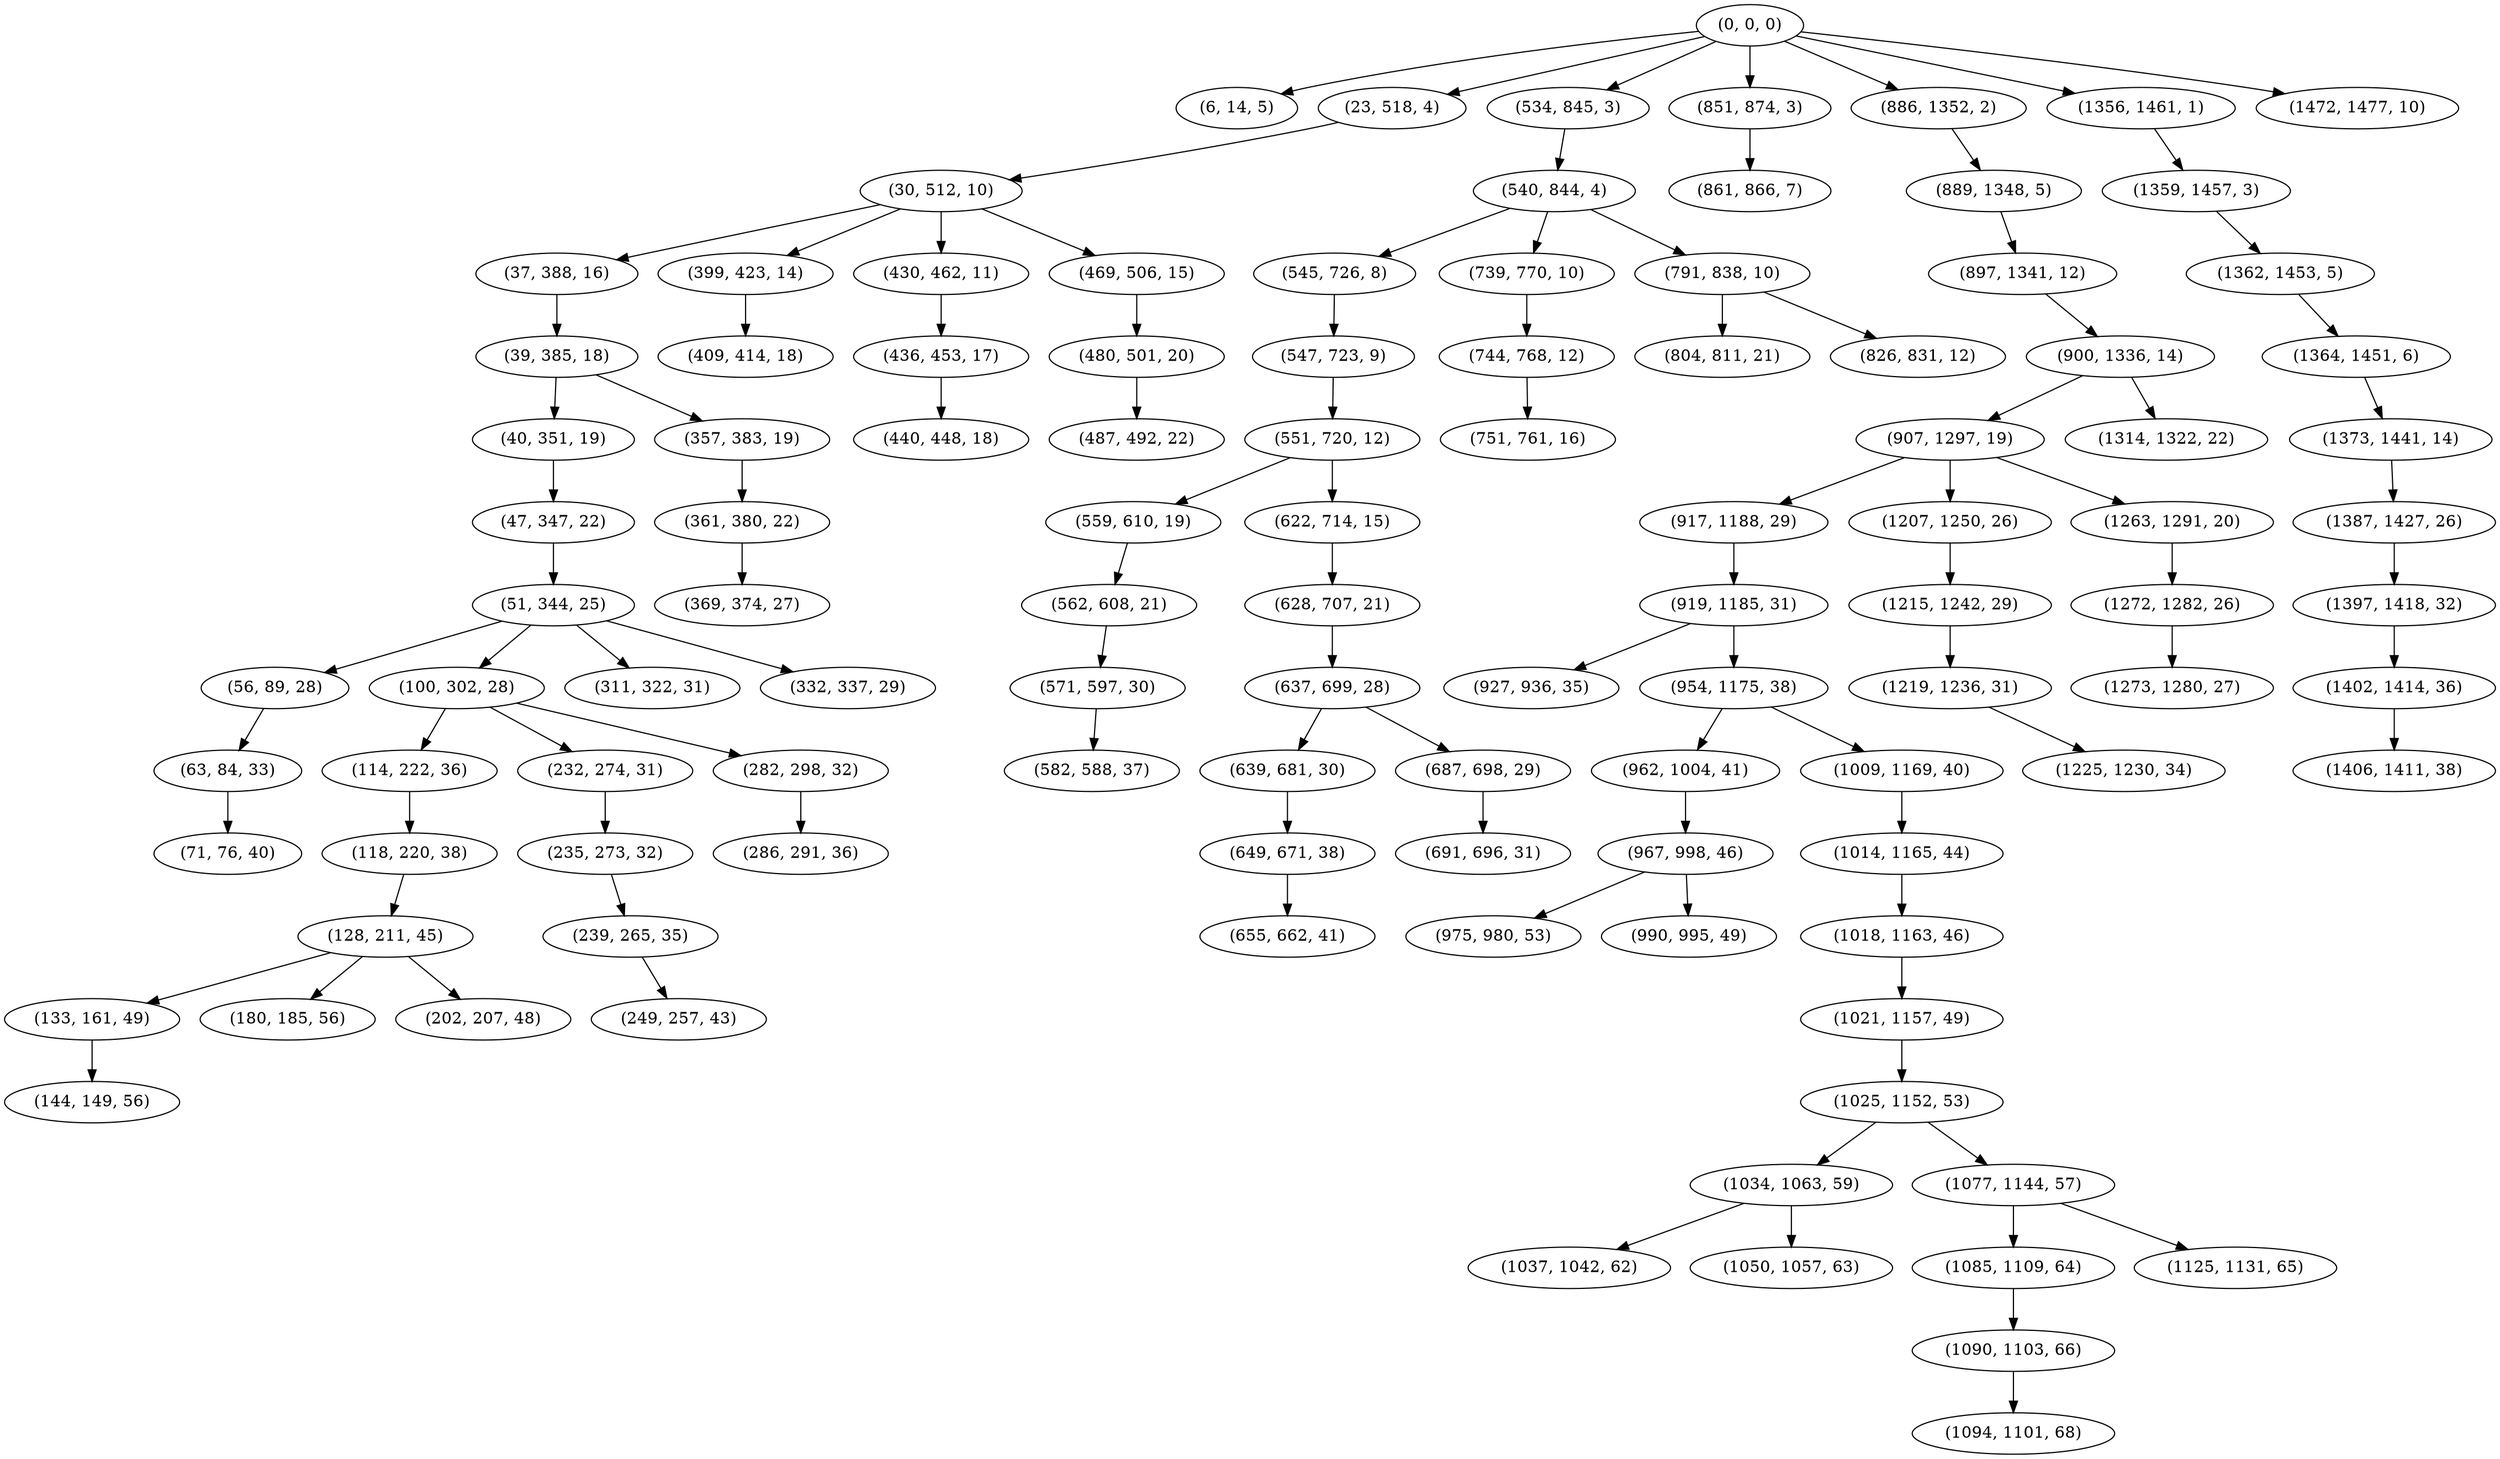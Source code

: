 digraph tree {
    "(0, 0, 0)";
    "(6, 14, 5)";
    "(23, 518, 4)";
    "(30, 512, 10)";
    "(37, 388, 16)";
    "(39, 385, 18)";
    "(40, 351, 19)";
    "(47, 347, 22)";
    "(51, 344, 25)";
    "(56, 89, 28)";
    "(63, 84, 33)";
    "(71, 76, 40)";
    "(100, 302, 28)";
    "(114, 222, 36)";
    "(118, 220, 38)";
    "(128, 211, 45)";
    "(133, 161, 49)";
    "(144, 149, 56)";
    "(180, 185, 56)";
    "(202, 207, 48)";
    "(232, 274, 31)";
    "(235, 273, 32)";
    "(239, 265, 35)";
    "(249, 257, 43)";
    "(282, 298, 32)";
    "(286, 291, 36)";
    "(311, 322, 31)";
    "(332, 337, 29)";
    "(357, 383, 19)";
    "(361, 380, 22)";
    "(369, 374, 27)";
    "(399, 423, 14)";
    "(409, 414, 18)";
    "(430, 462, 11)";
    "(436, 453, 17)";
    "(440, 448, 18)";
    "(469, 506, 15)";
    "(480, 501, 20)";
    "(487, 492, 22)";
    "(534, 845, 3)";
    "(540, 844, 4)";
    "(545, 726, 8)";
    "(547, 723, 9)";
    "(551, 720, 12)";
    "(559, 610, 19)";
    "(562, 608, 21)";
    "(571, 597, 30)";
    "(582, 588, 37)";
    "(622, 714, 15)";
    "(628, 707, 21)";
    "(637, 699, 28)";
    "(639, 681, 30)";
    "(649, 671, 38)";
    "(655, 662, 41)";
    "(687, 698, 29)";
    "(691, 696, 31)";
    "(739, 770, 10)";
    "(744, 768, 12)";
    "(751, 761, 16)";
    "(791, 838, 10)";
    "(804, 811, 21)";
    "(826, 831, 12)";
    "(851, 874, 3)";
    "(861, 866, 7)";
    "(886, 1352, 2)";
    "(889, 1348, 5)";
    "(897, 1341, 12)";
    "(900, 1336, 14)";
    "(907, 1297, 19)";
    "(917, 1188, 29)";
    "(919, 1185, 31)";
    "(927, 936, 35)";
    "(954, 1175, 38)";
    "(962, 1004, 41)";
    "(967, 998, 46)";
    "(975, 980, 53)";
    "(990, 995, 49)";
    "(1009, 1169, 40)";
    "(1014, 1165, 44)";
    "(1018, 1163, 46)";
    "(1021, 1157, 49)";
    "(1025, 1152, 53)";
    "(1034, 1063, 59)";
    "(1037, 1042, 62)";
    "(1050, 1057, 63)";
    "(1077, 1144, 57)";
    "(1085, 1109, 64)";
    "(1090, 1103, 66)";
    "(1094, 1101, 68)";
    "(1125, 1131, 65)";
    "(1207, 1250, 26)";
    "(1215, 1242, 29)";
    "(1219, 1236, 31)";
    "(1225, 1230, 34)";
    "(1263, 1291, 20)";
    "(1272, 1282, 26)";
    "(1273, 1280, 27)";
    "(1314, 1322, 22)";
    "(1356, 1461, 1)";
    "(1359, 1457, 3)";
    "(1362, 1453, 5)";
    "(1364, 1451, 6)";
    "(1373, 1441, 14)";
    "(1387, 1427, 26)";
    "(1397, 1418, 32)";
    "(1402, 1414, 36)";
    "(1406, 1411, 38)";
    "(1472, 1477, 10)";
    "(0, 0, 0)" -> "(6, 14, 5)";
    "(0, 0, 0)" -> "(23, 518, 4)";
    "(0, 0, 0)" -> "(534, 845, 3)";
    "(0, 0, 0)" -> "(851, 874, 3)";
    "(0, 0, 0)" -> "(886, 1352, 2)";
    "(0, 0, 0)" -> "(1356, 1461, 1)";
    "(0, 0, 0)" -> "(1472, 1477, 10)";
    "(23, 518, 4)" -> "(30, 512, 10)";
    "(30, 512, 10)" -> "(37, 388, 16)";
    "(30, 512, 10)" -> "(399, 423, 14)";
    "(30, 512, 10)" -> "(430, 462, 11)";
    "(30, 512, 10)" -> "(469, 506, 15)";
    "(37, 388, 16)" -> "(39, 385, 18)";
    "(39, 385, 18)" -> "(40, 351, 19)";
    "(39, 385, 18)" -> "(357, 383, 19)";
    "(40, 351, 19)" -> "(47, 347, 22)";
    "(47, 347, 22)" -> "(51, 344, 25)";
    "(51, 344, 25)" -> "(56, 89, 28)";
    "(51, 344, 25)" -> "(100, 302, 28)";
    "(51, 344, 25)" -> "(311, 322, 31)";
    "(51, 344, 25)" -> "(332, 337, 29)";
    "(56, 89, 28)" -> "(63, 84, 33)";
    "(63, 84, 33)" -> "(71, 76, 40)";
    "(100, 302, 28)" -> "(114, 222, 36)";
    "(100, 302, 28)" -> "(232, 274, 31)";
    "(100, 302, 28)" -> "(282, 298, 32)";
    "(114, 222, 36)" -> "(118, 220, 38)";
    "(118, 220, 38)" -> "(128, 211, 45)";
    "(128, 211, 45)" -> "(133, 161, 49)";
    "(128, 211, 45)" -> "(180, 185, 56)";
    "(128, 211, 45)" -> "(202, 207, 48)";
    "(133, 161, 49)" -> "(144, 149, 56)";
    "(232, 274, 31)" -> "(235, 273, 32)";
    "(235, 273, 32)" -> "(239, 265, 35)";
    "(239, 265, 35)" -> "(249, 257, 43)";
    "(282, 298, 32)" -> "(286, 291, 36)";
    "(357, 383, 19)" -> "(361, 380, 22)";
    "(361, 380, 22)" -> "(369, 374, 27)";
    "(399, 423, 14)" -> "(409, 414, 18)";
    "(430, 462, 11)" -> "(436, 453, 17)";
    "(436, 453, 17)" -> "(440, 448, 18)";
    "(469, 506, 15)" -> "(480, 501, 20)";
    "(480, 501, 20)" -> "(487, 492, 22)";
    "(534, 845, 3)" -> "(540, 844, 4)";
    "(540, 844, 4)" -> "(545, 726, 8)";
    "(540, 844, 4)" -> "(739, 770, 10)";
    "(540, 844, 4)" -> "(791, 838, 10)";
    "(545, 726, 8)" -> "(547, 723, 9)";
    "(547, 723, 9)" -> "(551, 720, 12)";
    "(551, 720, 12)" -> "(559, 610, 19)";
    "(551, 720, 12)" -> "(622, 714, 15)";
    "(559, 610, 19)" -> "(562, 608, 21)";
    "(562, 608, 21)" -> "(571, 597, 30)";
    "(571, 597, 30)" -> "(582, 588, 37)";
    "(622, 714, 15)" -> "(628, 707, 21)";
    "(628, 707, 21)" -> "(637, 699, 28)";
    "(637, 699, 28)" -> "(639, 681, 30)";
    "(637, 699, 28)" -> "(687, 698, 29)";
    "(639, 681, 30)" -> "(649, 671, 38)";
    "(649, 671, 38)" -> "(655, 662, 41)";
    "(687, 698, 29)" -> "(691, 696, 31)";
    "(739, 770, 10)" -> "(744, 768, 12)";
    "(744, 768, 12)" -> "(751, 761, 16)";
    "(791, 838, 10)" -> "(804, 811, 21)";
    "(791, 838, 10)" -> "(826, 831, 12)";
    "(851, 874, 3)" -> "(861, 866, 7)";
    "(886, 1352, 2)" -> "(889, 1348, 5)";
    "(889, 1348, 5)" -> "(897, 1341, 12)";
    "(897, 1341, 12)" -> "(900, 1336, 14)";
    "(900, 1336, 14)" -> "(907, 1297, 19)";
    "(900, 1336, 14)" -> "(1314, 1322, 22)";
    "(907, 1297, 19)" -> "(917, 1188, 29)";
    "(907, 1297, 19)" -> "(1207, 1250, 26)";
    "(907, 1297, 19)" -> "(1263, 1291, 20)";
    "(917, 1188, 29)" -> "(919, 1185, 31)";
    "(919, 1185, 31)" -> "(927, 936, 35)";
    "(919, 1185, 31)" -> "(954, 1175, 38)";
    "(954, 1175, 38)" -> "(962, 1004, 41)";
    "(954, 1175, 38)" -> "(1009, 1169, 40)";
    "(962, 1004, 41)" -> "(967, 998, 46)";
    "(967, 998, 46)" -> "(975, 980, 53)";
    "(967, 998, 46)" -> "(990, 995, 49)";
    "(1009, 1169, 40)" -> "(1014, 1165, 44)";
    "(1014, 1165, 44)" -> "(1018, 1163, 46)";
    "(1018, 1163, 46)" -> "(1021, 1157, 49)";
    "(1021, 1157, 49)" -> "(1025, 1152, 53)";
    "(1025, 1152, 53)" -> "(1034, 1063, 59)";
    "(1025, 1152, 53)" -> "(1077, 1144, 57)";
    "(1034, 1063, 59)" -> "(1037, 1042, 62)";
    "(1034, 1063, 59)" -> "(1050, 1057, 63)";
    "(1077, 1144, 57)" -> "(1085, 1109, 64)";
    "(1077, 1144, 57)" -> "(1125, 1131, 65)";
    "(1085, 1109, 64)" -> "(1090, 1103, 66)";
    "(1090, 1103, 66)" -> "(1094, 1101, 68)";
    "(1207, 1250, 26)" -> "(1215, 1242, 29)";
    "(1215, 1242, 29)" -> "(1219, 1236, 31)";
    "(1219, 1236, 31)" -> "(1225, 1230, 34)";
    "(1263, 1291, 20)" -> "(1272, 1282, 26)";
    "(1272, 1282, 26)" -> "(1273, 1280, 27)";
    "(1356, 1461, 1)" -> "(1359, 1457, 3)";
    "(1359, 1457, 3)" -> "(1362, 1453, 5)";
    "(1362, 1453, 5)" -> "(1364, 1451, 6)";
    "(1364, 1451, 6)" -> "(1373, 1441, 14)";
    "(1373, 1441, 14)" -> "(1387, 1427, 26)";
    "(1387, 1427, 26)" -> "(1397, 1418, 32)";
    "(1397, 1418, 32)" -> "(1402, 1414, 36)";
    "(1402, 1414, 36)" -> "(1406, 1411, 38)";
}

